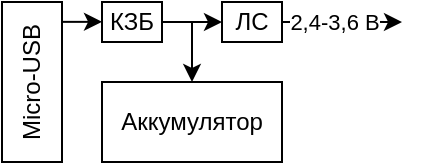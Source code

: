 <mxfile version="18.1.1" type="google"><diagram id="ilmcbYtUgwo2ckcpvIVr" name="Страница 1"><mxGraphModel grid="1" page="1" gridSize="10" guides="1" tooltips="1" connect="1" arrows="1" fold="1" pageScale="1" pageWidth="1169" pageHeight="827" math="0" shadow="0"><root><mxCell id="0"/><mxCell id="1" parent="0"/><mxCell id="9F4691KATtMiUIBclmXR-1" value="Micro-USB" style="rounded=0;whiteSpace=wrap;html=1;rotation=-90;" vertex="1" parent="1"><mxGeometry x="275" y="225" width="80" height="30" as="geometry"/></mxCell><mxCell id="69uAIVmv40L1-F64aSQT-8" style="edgeStyle=orthogonalEdgeStyle;rounded=0;orthogonalLoop=1;jettySize=auto;html=1;exitX=1;exitY=0.5;exitDx=0;exitDy=0;entryX=0;entryY=0.5;entryDx=0;entryDy=0;" edge="1" parent="1" source="69uAIVmv40L1-F64aSQT-1" target="69uAIVmv40L1-F64aSQT-2"><mxGeometry relative="1" as="geometry"/></mxCell><mxCell id="69uAIVmv40L1-F64aSQT-1" value="КЗБ" style="rounded=0;whiteSpace=wrap;html=1;" vertex="1" parent="1"><mxGeometry x="350" y="200" width="30" height="20" as="geometry"/></mxCell><mxCell id="69uAIVmv40L1-F64aSQT-9" style="edgeStyle=orthogonalEdgeStyle;rounded=0;orthogonalLoop=1;jettySize=auto;html=1;exitX=1;exitY=0.5;exitDx=0;exitDy=0;" edge="1" parent="1"><mxGeometry relative="1" as="geometry"><mxPoint x="500" y="210" as="targetPoint"/><mxPoint x="440" y="209.94" as="sourcePoint"/><Array as="points"><mxPoint x="470" y="210"/><mxPoint x="500" y="210"/></Array></mxGeometry></mxCell><mxCell id="69uAIVmv40L1-F64aSQT-10" value="2,4-3,6 В" style="edgeLabel;html=1;align=center;verticalAlign=middle;resizable=0;points=[];" vertex="1" connectable="0" parent="69uAIVmv40L1-F64aSQT-9"><mxGeometry x="-0.705" relative="1" as="geometry"><mxPoint x="17" as="offset"/></mxGeometry></mxCell><mxCell id="69uAIVmv40L1-F64aSQT-2" value="ЛС" style="rounded=0;whiteSpace=wrap;html=1;" vertex="1" parent="1"><mxGeometry x="410" y="200" width="30" height="20" as="geometry"/></mxCell><mxCell id="69uAIVmv40L1-F64aSQT-3" value="Аккумулятор" style="rounded=0;whiteSpace=wrap;html=1;" vertex="1" parent="1"><mxGeometry x="350" y="240" width="90" height="40" as="geometry"/></mxCell><mxCell id="69uAIVmv40L1-F64aSQT-5" style="edgeStyle=orthogonalEdgeStyle;rounded=0;orthogonalLoop=1;jettySize=auto;html=1;exitX=1;exitY=0.5;exitDx=0;exitDy=0;entryX=0.5;entryY=0;entryDx=0;entryDy=0;" edge="1" parent="1" target="69uAIVmv40L1-F64aSQT-3"><mxGeometry relative="1" as="geometry"><mxPoint x="400" y="210" as="targetPoint"/><mxPoint x="380" y="210" as="sourcePoint"/></mxGeometry></mxCell><mxCell id="69uAIVmv40L1-F64aSQT-7" style="edgeStyle=orthogonalEdgeStyle;rounded=0;orthogonalLoop=1;jettySize=auto;html=1;exitX=1;exitY=0.5;exitDx=0;exitDy=0;" edge="1" parent="1"><mxGeometry relative="1" as="geometry"><mxPoint x="350" y="209.93" as="targetPoint"/><mxPoint x="330" y="209.93" as="sourcePoint"/></mxGeometry></mxCell></root></mxGraphModel></diagram></mxfile>